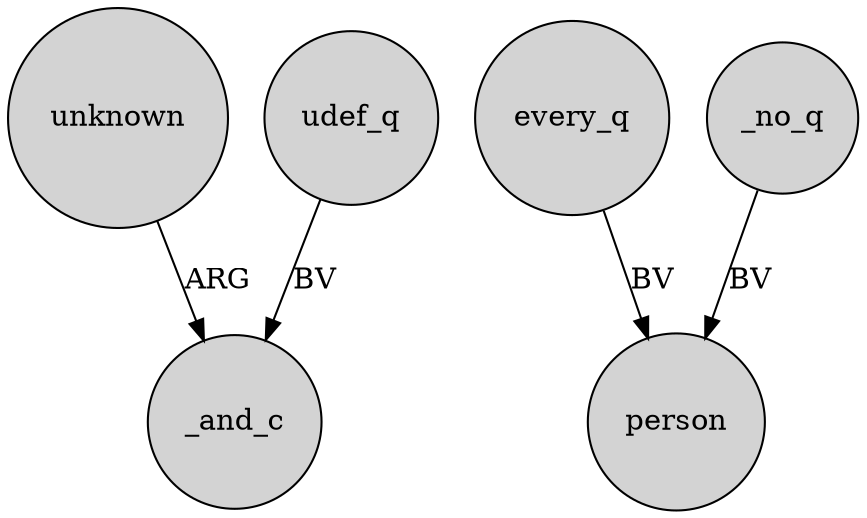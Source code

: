 digraph {
	node [shape=circle style=filled]
	unknown -> _and_c [label=ARG]
	udef_q -> _and_c [label=BV]
	every_q -> person [label=BV]
	_no_q -> person [label=BV]
}
